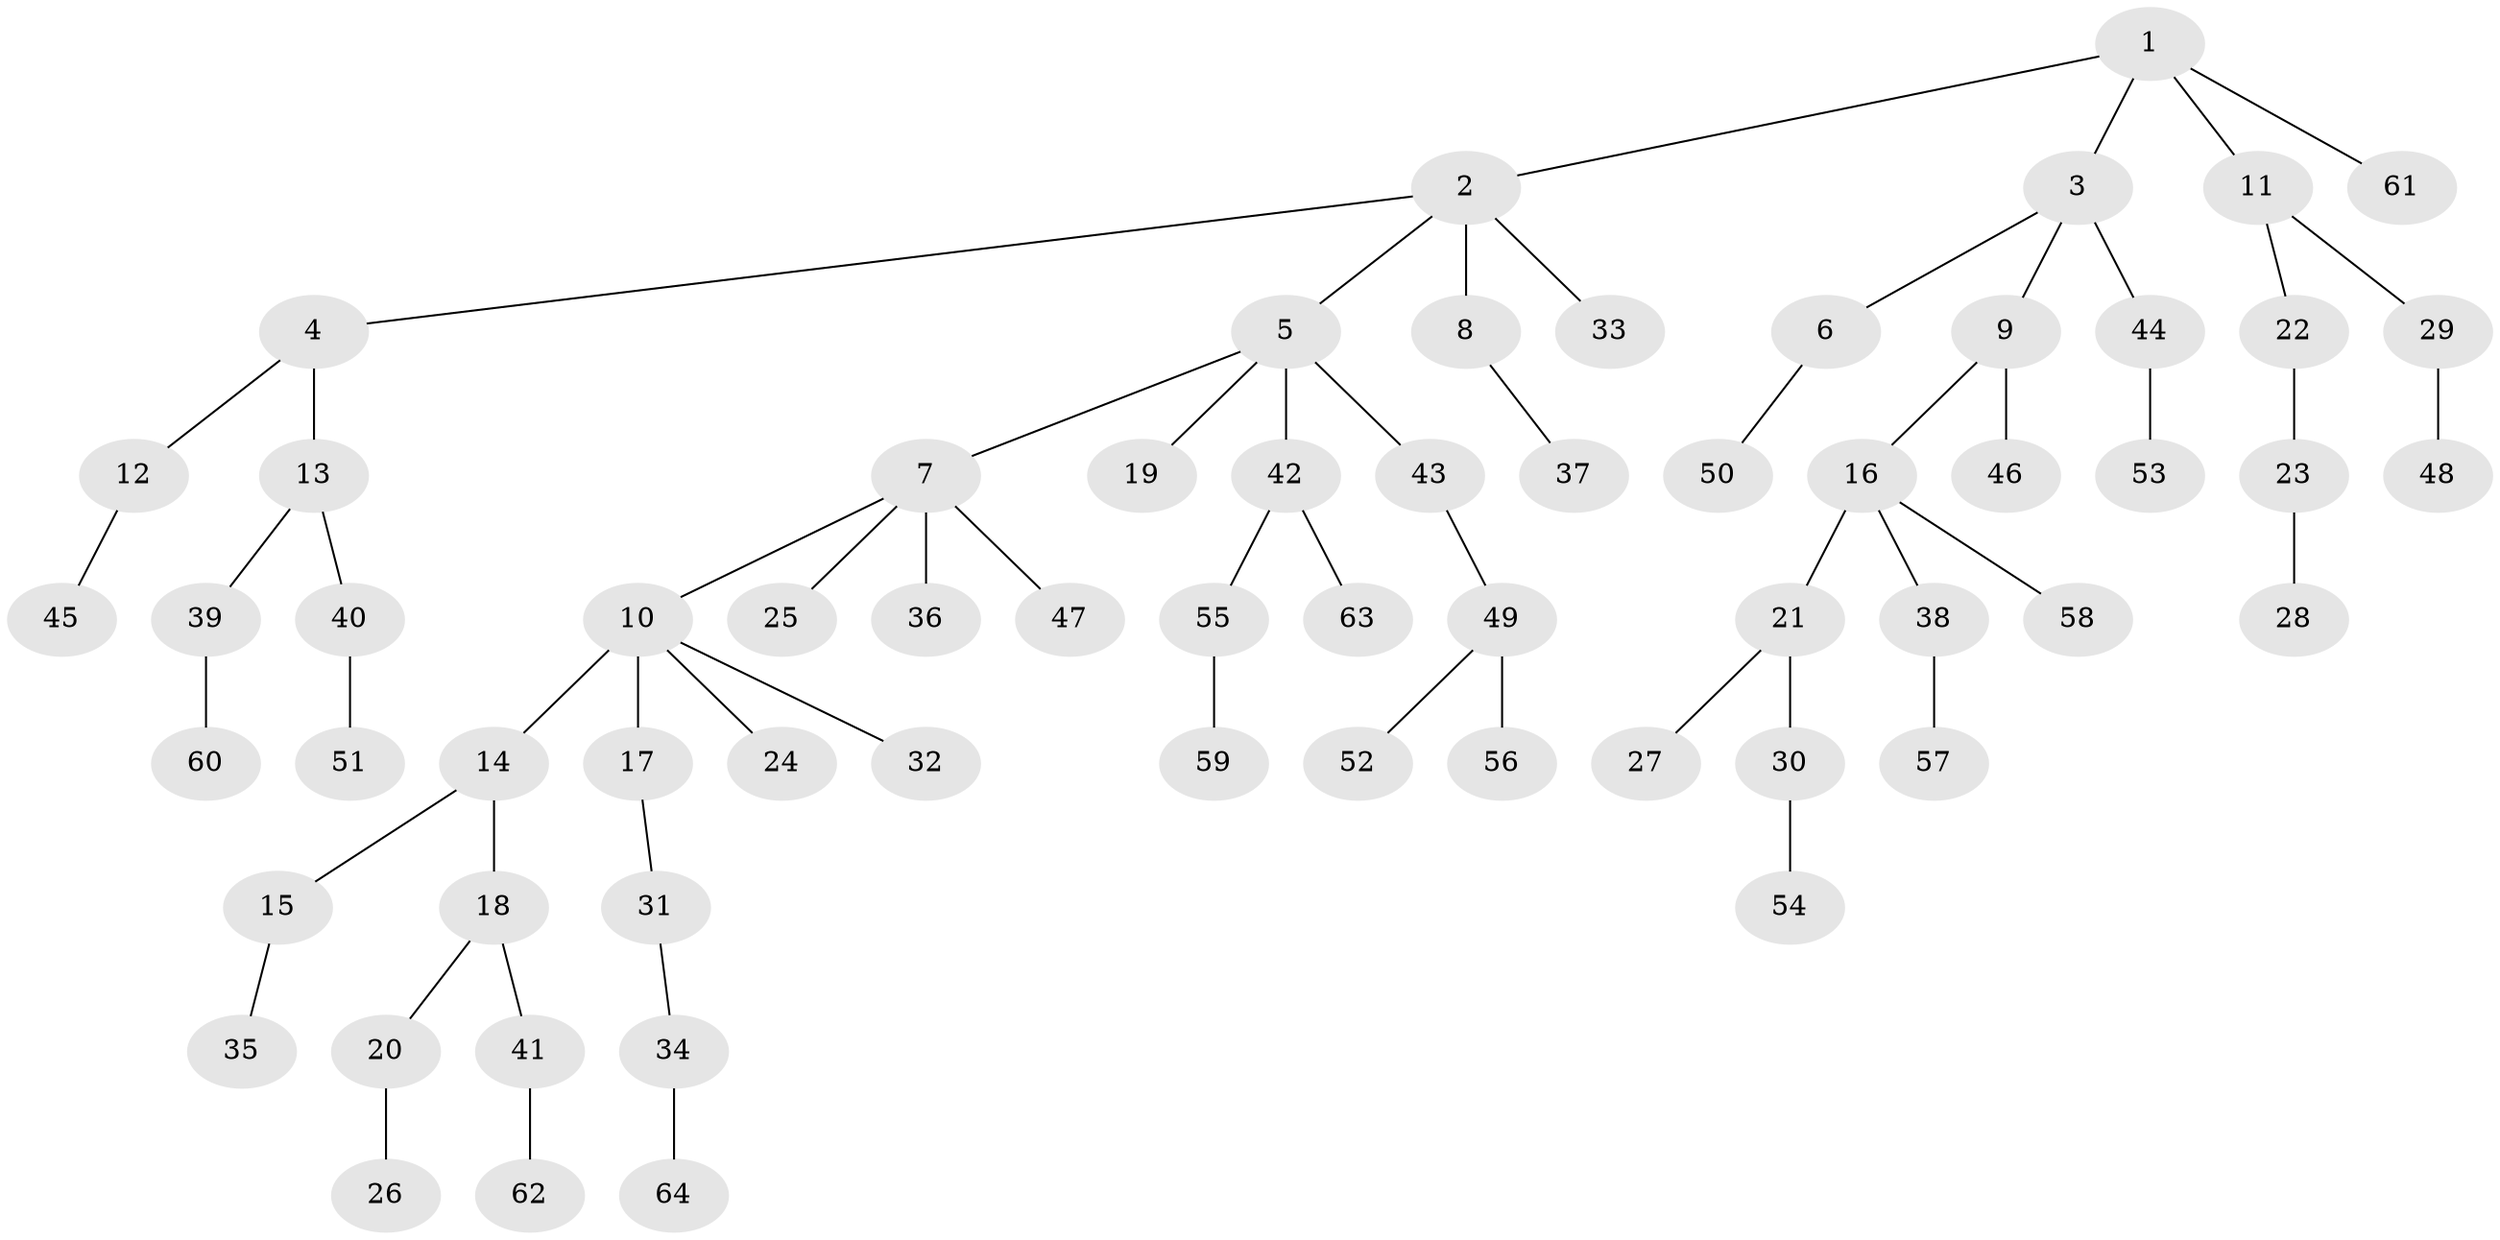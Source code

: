 // Generated by graph-tools (version 1.1) at 2025/36/03/09/25 02:36:32]
// undirected, 64 vertices, 63 edges
graph export_dot {
graph [start="1"]
  node [color=gray90,style=filled];
  1;
  2;
  3;
  4;
  5;
  6;
  7;
  8;
  9;
  10;
  11;
  12;
  13;
  14;
  15;
  16;
  17;
  18;
  19;
  20;
  21;
  22;
  23;
  24;
  25;
  26;
  27;
  28;
  29;
  30;
  31;
  32;
  33;
  34;
  35;
  36;
  37;
  38;
  39;
  40;
  41;
  42;
  43;
  44;
  45;
  46;
  47;
  48;
  49;
  50;
  51;
  52;
  53;
  54;
  55;
  56;
  57;
  58;
  59;
  60;
  61;
  62;
  63;
  64;
  1 -- 2;
  1 -- 3;
  1 -- 11;
  1 -- 61;
  2 -- 4;
  2 -- 5;
  2 -- 8;
  2 -- 33;
  3 -- 6;
  3 -- 9;
  3 -- 44;
  4 -- 12;
  4 -- 13;
  5 -- 7;
  5 -- 19;
  5 -- 42;
  5 -- 43;
  6 -- 50;
  7 -- 10;
  7 -- 25;
  7 -- 36;
  7 -- 47;
  8 -- 37;
  9 -- 16;
  9 -- 46;
  10 -- 14;
  10 -- 17;
  10 -- 24;
  10 -- 32;
  11 -- 22;
  11 -- 29;
  12 -- 45;
  13 -- 39;
  13 -- 40;
  14 -- 15;
  14 -- 18;
  15 -- 35;
  16 -- 21;
  16 -- 38;
  16 -- 58;
  17 -- 31;
  18 -- 20;
  18 -- 41;
  20 -- 26;
  21 -- 27;
  21 -- 30;
  22 -- 23;
  23 -- 28;
  29 -- 48;
  30 -- 54;
  31 -- 34;
  34 -- 64;
  38 -- 57;
  39 -- 60;
  40 -- 51;
  41 -- 62;
  42 -- 55;
  42 -- 63;
  43 -- 49;
  44 -- 53;
  49 -- 52;
  49 -- 56;
  55 -- 59;
}
